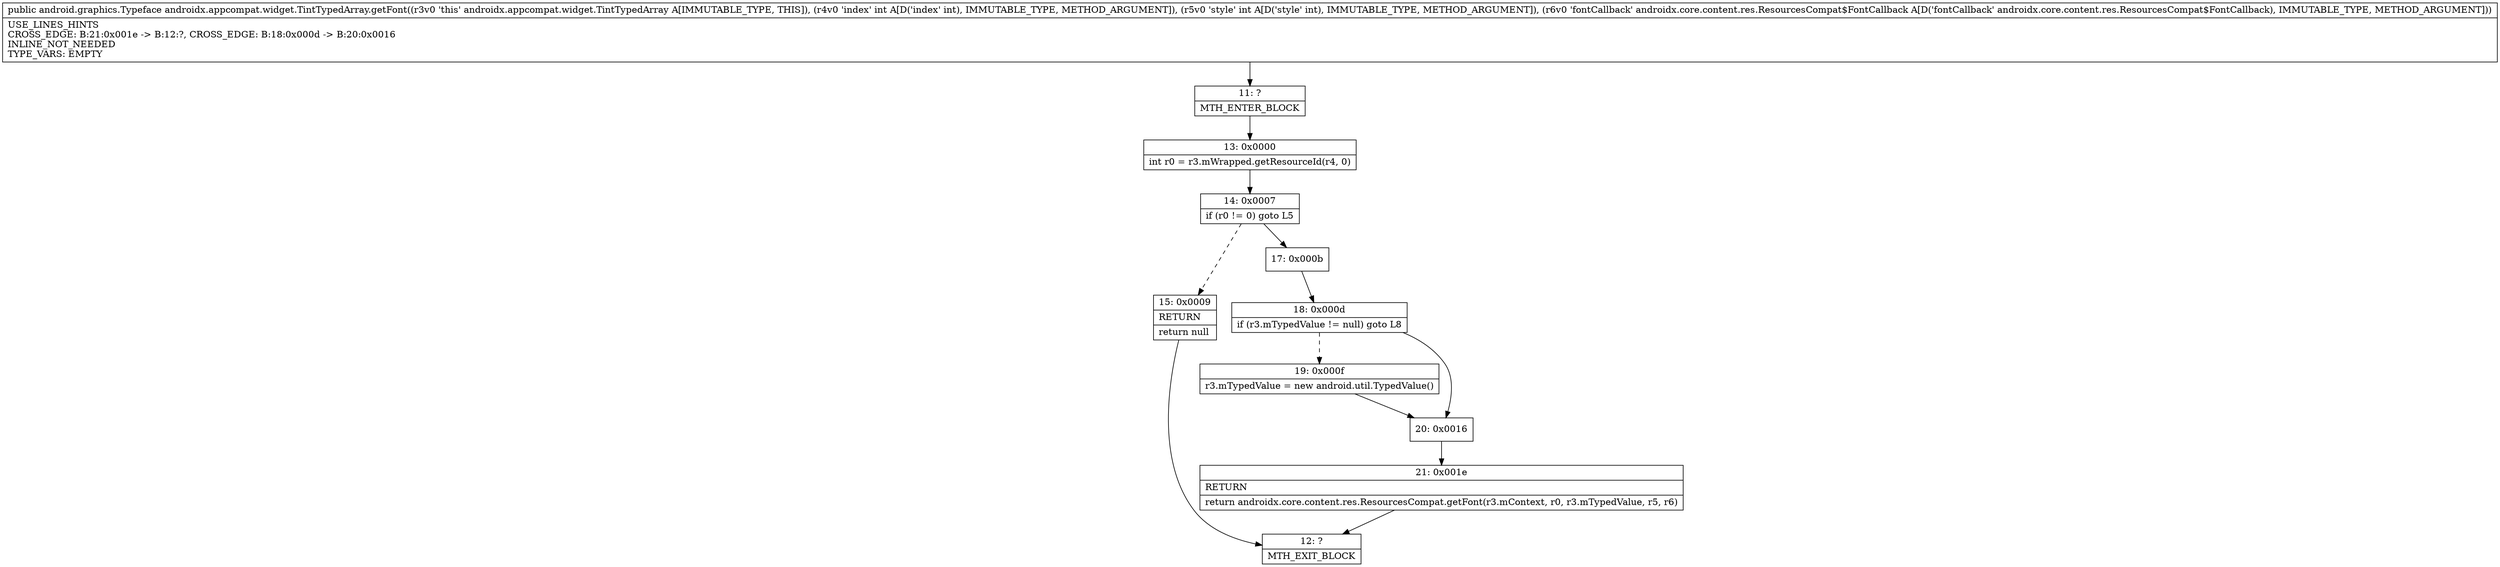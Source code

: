 digraph "CFG forandroidx.appcompat.widget.TintTypedArray.getFont(IILandroidx\/core\/content\/res\/ResourcesCompat$FontCallback;)Landroid\/graphics\/Typeface;" {
Node_11 [shape=record,label="{11\:\ ?|MTH_ENTER_BLOCK\l}"];
Node_13 [shape=record,label="{13\:\ 0x0000|int r0 = r3.mWrapped.getResourceId(r4, 0)\l}"];
Node_14 [shape=record,label="{14\:\ 0x0007|if (r0 != 0) goto L5\l}"];
Node_15 [shape=record,label="{15\:\ 0x0009|RETURN\l|return null\l}"];
Node_12 [shape=record,label="{12\:\ ?|MTH_EXIT_BLOCK\l}"];
Node_17 [shape=record,label="{17\:\ 0x000b}"];
Node_18 [shape=record,label="{18\:\ 0x000d|if (r3.mTypedValue != null) goto L8\l}"];
Node_19 [shape=record,label="{19\:\ 0x000f|r3.mTypedValue = new android.util.TypedValue()\l}"];
Node_20 [shape=record,label="{20\:\ 0x0016}"];
Node_21 [shape=record,label="{21\:\ 0x001e|RETURN\l|return androidx.core.content.res.ResourcesCompat.getFont(r3.mContext, r0, r3.mTypedValue, r5, r6)\l}"];
MethodNode[shape=record,label="{public android.graphics.Typeface androidx.appcompat.widget.TintTypedArray.getFont((r3v0 'this' androidx.appcompat.widget.TintTypedArray A[IMMUTABLE_TYPE, THIS]), (r4v0 'index' int A[D('index' int), IMMUTABLE_TYPE, METHOD_ARGUMENT]), (r5v0 'style' int A[D('style' int), IMMUTABLE_TYPE, METHOD_ARGUMENT]), (r6v0 'fontCallback' androidx.core.content.res.ResourcesCompat$FontCallback A[D('fontCallback' androidx.core.content.res.ResourcesCompat$FontCallback), IMMUTABLE_TYPE, METHOD_ARGUMENT]))  | USE_LINES_HINTS\lCROSS_EDGE: B:21:0x001e \-\> B:12:?, CROSS_EDGE: B:18:0x000d \-\> B:20:0x0016\lINLINE_NOT_NEEDED\lTYPE_VARS: EMPTY\l}"];
MethodNode -> Node_11;Node_11 -> Node_13;
Node_13 -> Node_14;
Node_14 -> Node_15[style=dashed];
Node_14 -> Node_17;
Node_15 -> Node_12;
Node_17 -> Node_18;
Node_18 -> Node_19[style=dashed];
Node_18 -> Node_20;
Node_19 -> Node_20;
Node_20 -> Node_21;
Node_21 -> Node_12;
}

